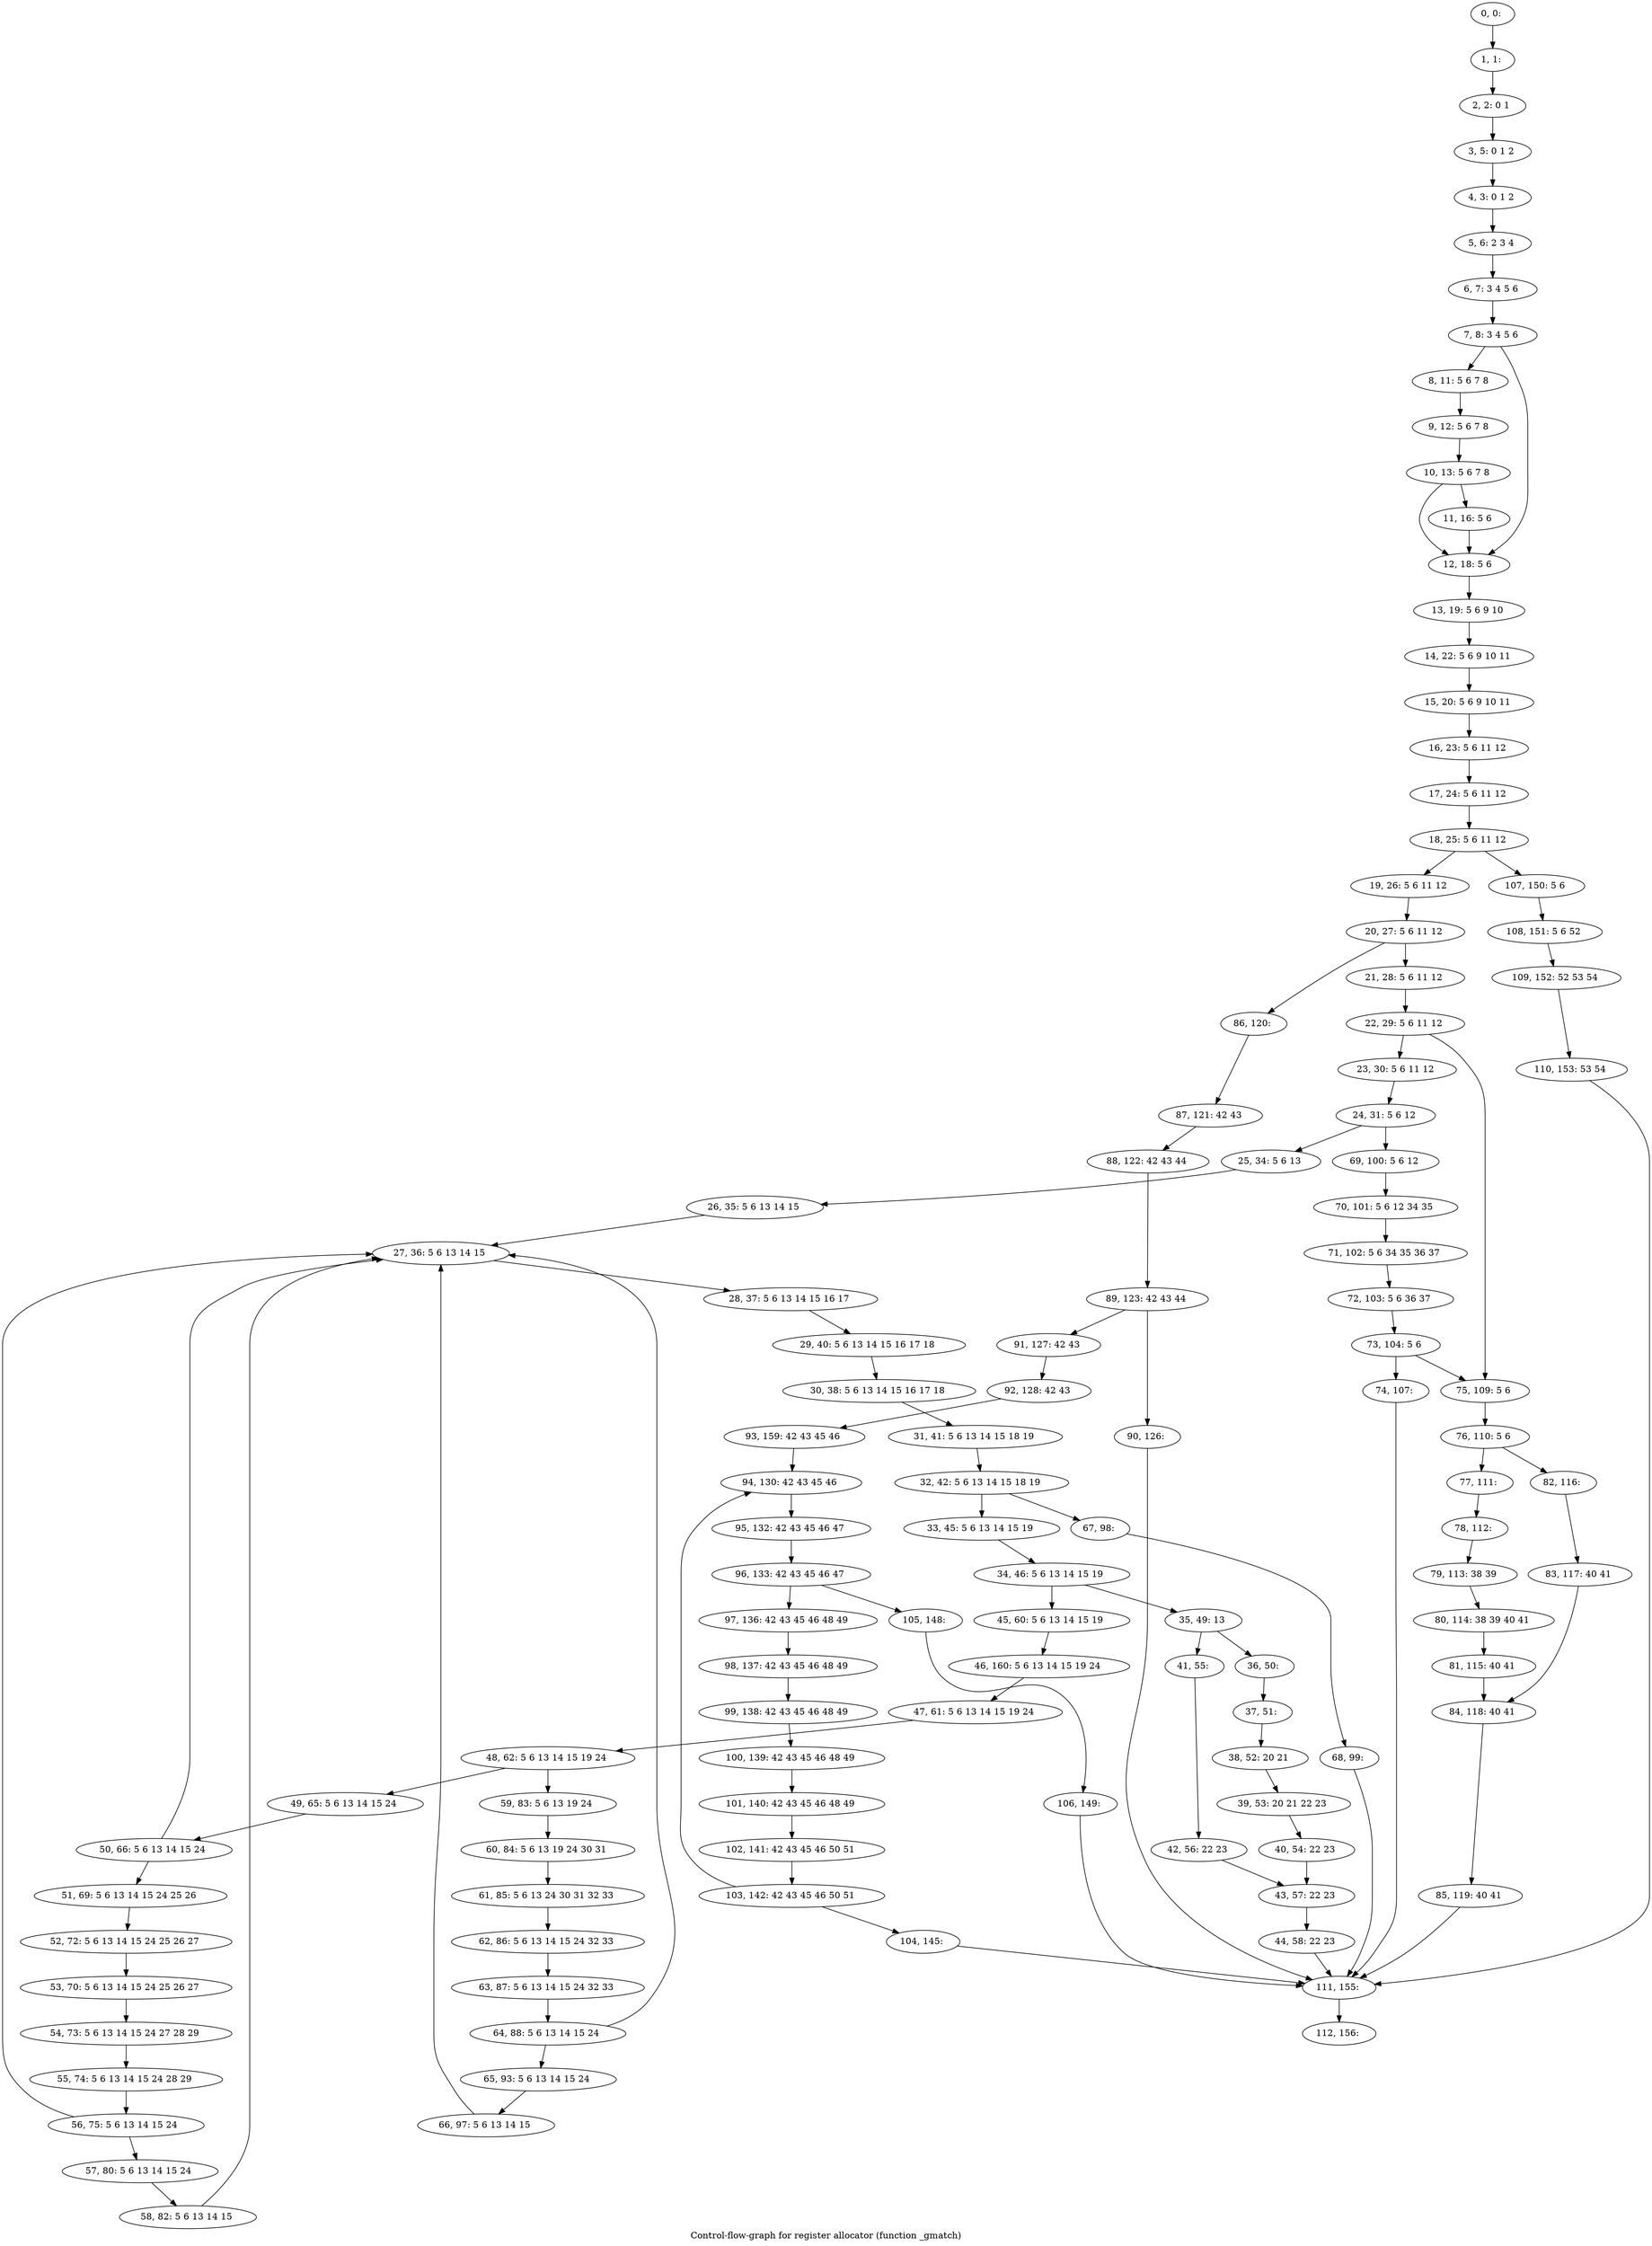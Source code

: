 digraph G {
graph [label="Control-flow-graph for register allocator (function _gmatch)"]
0[label="0, 0: "];
1[label="1, 1: "];
2[label="2, 2: 0 1 "];
3[label="3, 5: 0 1 2 "];
4[label="4, 3: 0 1 2 "];
5[label="5, 6: 2 3 4 "];
6[label="6, 7: 3 4 5 6 "];
7[label="7, 8: 3 4 5 6 "];
8[label="8, 11: 5 6 7 8 "];
9[label="9, 12: 5 6 7 8 "];
10[label="10, 13: 5 6 7 8 "];
11[label="11, 16: 5 6 "];
12[label="12, 18: 5 6 "];
13[label="13, 19: 5 6 9 10 "];
14[label="14, 22: 5 6 9 10 11 "];
15[label="15, 20: 5 6 9 10 11 "];
16[label="16, 23: 5 6 11 12 "];
17[label="17, 24: 5 6 11 12 "];
18[label="18, 25: 5 6 11 12 "];
19[label="19, 26: 5 6 11 12 "];
20[label="20, 27: 5 6 11 12 "];
21[label="21, 28: 5 6 11 12 "];
22[label="22, 29: 5 6 11 12 "];
23[label="23, 30: 5 6 11 12 "];
24[label="24, 31: 5 6 12 "];
25[label="25, 34: 5 6 13 "];
26[label="26, 35: 5 6 13 14 15 "];
27[label="27, 36: 5 6 13 14 15 "];
28[label="28, 37: 5 6 13 14 15 16 17 "];
29[label="29, 40: 5 6 13 14 15 16 17 18 "];
30[label="30, 38: 5 6 13 14 15 16 17 18 "];
31[label="31, 41: 5 6 13 14 15 18 19 "];
32[label="32, 42: 5 6 13 14 15 18 19 "];
33[label="33, 45: 5 6 13 14 15 19 "];
34[label="34, 46: 5 6 13 14 15 19 "];
35[label="35, 49: 13 "];
36[label="36, 50: "];
37[label="37, 51: "];
38[label="38, 52: 20 21 "];
39[label="39, 53: 20 21 22 23 "];
40[label="40, 54: 22 23 "];
41[label="41, 55: "];
42[label="42, 56: 22 23 "];
43[label="43, 57: 22 23 "];
44[label="44, 58: 22 23 "];
45[label="45, 60: 5 6 13 14 15 19 "];
46[label="46, 160: 5 6 13 14 15 19 24 "];
47[label="47, 61: 5 6 13 14 15 19 24 "];
48[label="48, 62: 5 6 13 14 15 19 24 "];
49[label="49, 65: 5 6 13 14 15 24 "];
50[label="50, 66: 5 6 13 14 15 24 "];
51[label="51, 69: 5 6 13 14 15 24 25 26 "];
52[label="52, 72: 5 6 13 14 15 24 25 26 27 "];
53[label="53, 70: 5 6 13 14 15 24 25 26 27 "];
54[label="54, 73: 5 6 13 14 15 24 27 28 29 "];
55[label="55, 74: 5 6 13 14 15 24 28 29 "];
56[label="56, 75: 5 6 13 14 15 24 "];
57[label="57, 80: 5 6 13 14 15 24 "];
58[label="58, 82: 5 6 13 14 15 "];
59[label="59, 83: 5 6 13 19 24 "];
60[label="60, 84: 5 6 13 19 24 30 31 "];
61[label="61, 85: 5 6 13 24 30 31 32 33 "];
62[label="62, 86: 5 6 13 14 15 24 32 33 "];
63[label="63, 87: 5 6 13 14 15 24 32 33 "];
64[label="64, 88: 5 6 13 14 15 24 "];
65[label="65, 93: 5 6 13 14 15 24 "];
66[label="66, 97: 5 6 13 14 15 "];
67[label="67, 98: "];
68[label="68, 99: "];
69[label="69, 100: 5 6 12 "];
70[label="70, 101: 5 6 12 34 35 "];
71[label="71, 102: 5 6 34 35 36 37 "];
72[label="72, 103: 5 6 36 37 "];
73[label="73, 104: 5 6 "];
74[label="74, 107: "];
75[label="75, 109: 5 6 "];
76[label="76, 110: 5 6 "];
77[label="77, 111: "];
78[label="78, 112: "];
79[label="79, 113: 38 39 "];
80[label="80, 114: 38 39 40 41 "];
81[label="81, 115: 40 41 "];
82[label="82, 116: "];
83[label="83, 117: 40 41 "];
84[label="84, 118: 40 41 "];
85[label="85, 119: 40 41 "];
86[label="86, 120: "];
87[label="87, 121: 42 43 "];
88[label="88, 122: 42 43 44 "];
89[label="89, 123: 42 43 44 "];
90[label="90, 126: "];
91[label="91, 127: 42 43 "];
92[label="92, 128: 42 43 "];
93[label="93, 159: 42 43 45 46 "];
94[label="94, 130: 42 43 45 46 "];
95[label="95, 132: 42 43 45 46 47 "];
96[label="96, 133: 42 43 45 46 47 "];
97[label="97, 136: 42 43 45 46 48 49 "];
98[label="98, 137: 42 43 45 46 48 49 "];
99[label="99, 138: 42 43 45 46 48 49 "];
100[label="100, 139: 42 43 45 46 48 49 "];
101[label="101, 140: 42 43 45 46 48 49 "];
102[label="102, 141: 42 43 45 46 50 51 "];
103[label="103, 142: 42 43 45 46 50 51 "];
104[label="104, 145: "];
105[label="105, 148: "];
106[label="106, 149: "];
107[label="107, 150: 5 6 "];
108[label="108, 151: 5 6 52 "];
109[label="109, 152: 52 53 54 "];
110[label="110, 153: 53 54 "];
111[label="111, 155: "];
112[label="112, 156: "];
0->1 ;
1->2 ;
2->3 ;
3->4 ;
4->5 ;
5->6 ;
6->7 ;
7->8 ;
7->12 ;
8->9 ;
9->10 ;
10->11 ;
10->12 ;
11->12 ;
12->13 ;
13->14 ;
14->15 ;
15->16 ;
16->17 ;
17->18 ;
18->19 ;
18->107 ;
19->20 ;
20->21 ;
20->86 ;
21->22 ;
22->23 ;
22->75 ;
23->24 ;
24->25 ;
24->69 ;
25->26 ;
26->27 ;
27->28 ;
28->29 ;
29->30 ;
30->31 ;
31->32 ;
32->33 ;
32->67 ;
33->34 ;
34->35 ;
34->45 ;
35->36 ;
35->41 ;
36->37 ;
37->38 ;
38->39 ;
39->40 ;
40->43 ;
41->42 ;
42->43 ;
43->44 ;
44->111 ;
45->46 ;
46->47 ;
47->48 ;
48->49 ;
48->59 ;
49->50 ;
50->51 ;
50->27 ;
51->52 ;
52->53 ;
53->54 ;
54->55 ;
55->56 ;
56->57 ;
56->27 ;
57->58 ;
58->27 ;
59->60 ;
60->61 ;
61->62 ;
62->63 ;
63->64 ;
64->65 ;
64->27 ;
65->66 ;
66->27 ;
67->68 ;
68->111 ;
69->70 ;
70->71 ;
71->72 ;
72->73 ;
73->74 ;
73->75 ;
74->111 ;
75->76 ;
76->77 ;
76->82 ;
77->78 ;
78->79 ;
79->80 ;
80->81 ;
81->84 ;
82->83 ;
83->84 ;
84->85 ;
85->111 ;
86->87 ;
87->88 ;
88->89 ;
89->90 ;
89->91 ;
90->111 ;
91->92 ;
92->93 ;
93->94 ;
94->95 ;
95->96 ;
96->97 ;
96->105 ;
97->98 ;
98->99 ;
99->100 ;
100->101 ;
101->102 ;
102->103 ;
103->104 ;
103->94 ;
104->111 ;
105->106 ;
106->111 ;
107->108 ;
108->109 ;
109->110 ;
110->111 ;
111->112 ;
}
